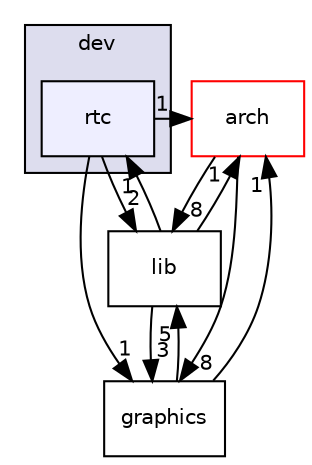 digraph "rtc" {
  compound=true
  node [ fontsize="10", fontname="Helvetica"];
  edge [ labelfontsize="10", labelfontname="Helvetica"];
  subgraph clusterdir_aa74cb49fdf9b71a4ed99e37b64b0c24 {
    graph [ bgcolor="#ddddee", pencolor="black", label="dev" fontname="Helvetica", fontsize="10", URL="dir_aa74cb49fdf9b71a4ed99e37b64b0c24.html"]
  dir_d3f246a146d8c9280a7d0819bb3b06df [shape=box, label="rtc", style="filled", fillcolor="#eeeeff", pencolor="black", URL="dir_d3f246a146d8c9280a7d0819bb3b06df.html"];
  }
  dir_4a04b9aac4eefdd334a78e565f4616f2 [shape=box label="arch" fillcolor="white" style="filled" color="red" URL="dir_4a04b9aac4eefdd334a78e565f4616f2.html"];
  dir_c883bf649c7845365059c82cfcfc2919 [shape=box label="lib" URL="dir_c883bf649c7845365059c82cfcfc2919.html"];
  dir_4c3140c64ff709627b419aee658739db [shape=box label="graphics" URL="dir_4c3140c64ff709627b419aee658739db.html"];
  dir_4a04b9aac4eefdd334a78e565f4616f2->dir_c883bf649c7845365059c82cfcfc2919 [headlabel="8", labeldistance=1.5 headhref="dir_000002_000005.html"];
  dir_4a04b9aac4eefdd334a78e565f4616f2->dir_4c3140c64ff709627b419aee658739db [headlabel="8", labeldistance=1.5 headhref="dir_000002_000009.html"];
  dir_d3f246a146d8c9280a7d0819bb3b06df->dir_4a04b9aac4eefdd334a78e565f4616f2 [headlabel="1", labeldistance=1.5 headhref="dir_000013_000002.html"];
  dir_d3f246a146d8c9280a7d0819bb3b06df->dir_c883bf649c7845365059c82cfcfc2919 [headlabel="2", labeldistance=1.5 headhref="dir_000013_000005.html"];
  dir_d3f246a146d8c9280a7d0819bb3b06df->dir_4c3140c64ff709627b419aee658739db [headlabel="1", labeldistance=1.5 headhref="dir_000013_000009.html"];
  dir_c883bf649c7845365059c82cfcfc2919->dir_4a04b9aac4eefdd334a78e565f4616f2 [headlabel="1", labeldistance=1.5 headhref="dir_000005_000002.html"];
  dir_c883bf649c7845365059c82cfcfc2919->dir_d3f246a146d8c9280a7d0819bb3b06df [headlabel="1", labeldistance=1.5 headhref="dir_000005_000013.html"];
  dir_c883bf649c7845365059c82cfcfc2919->dir_4c3140c64ff709627b419aee658739db [headlabel="3", labeldistance=1.5 headhref="dir_000005_000009.html"];
  dir_4c3140c64ff709627b419aee658739db->dir_4a04b9aac4eefdd334a78e565f4616f2 [headlabel="1", labeldistance=1.5 headhref="dir_000009_000002.html"];
  dir_4c3140c64ff709627b419aee658739db->dir_c883bf649c7845365059c82cfcfc2919 [headlabel="5", labeldistance=1.5 headhref="dir_000009_000005.html"];
}

